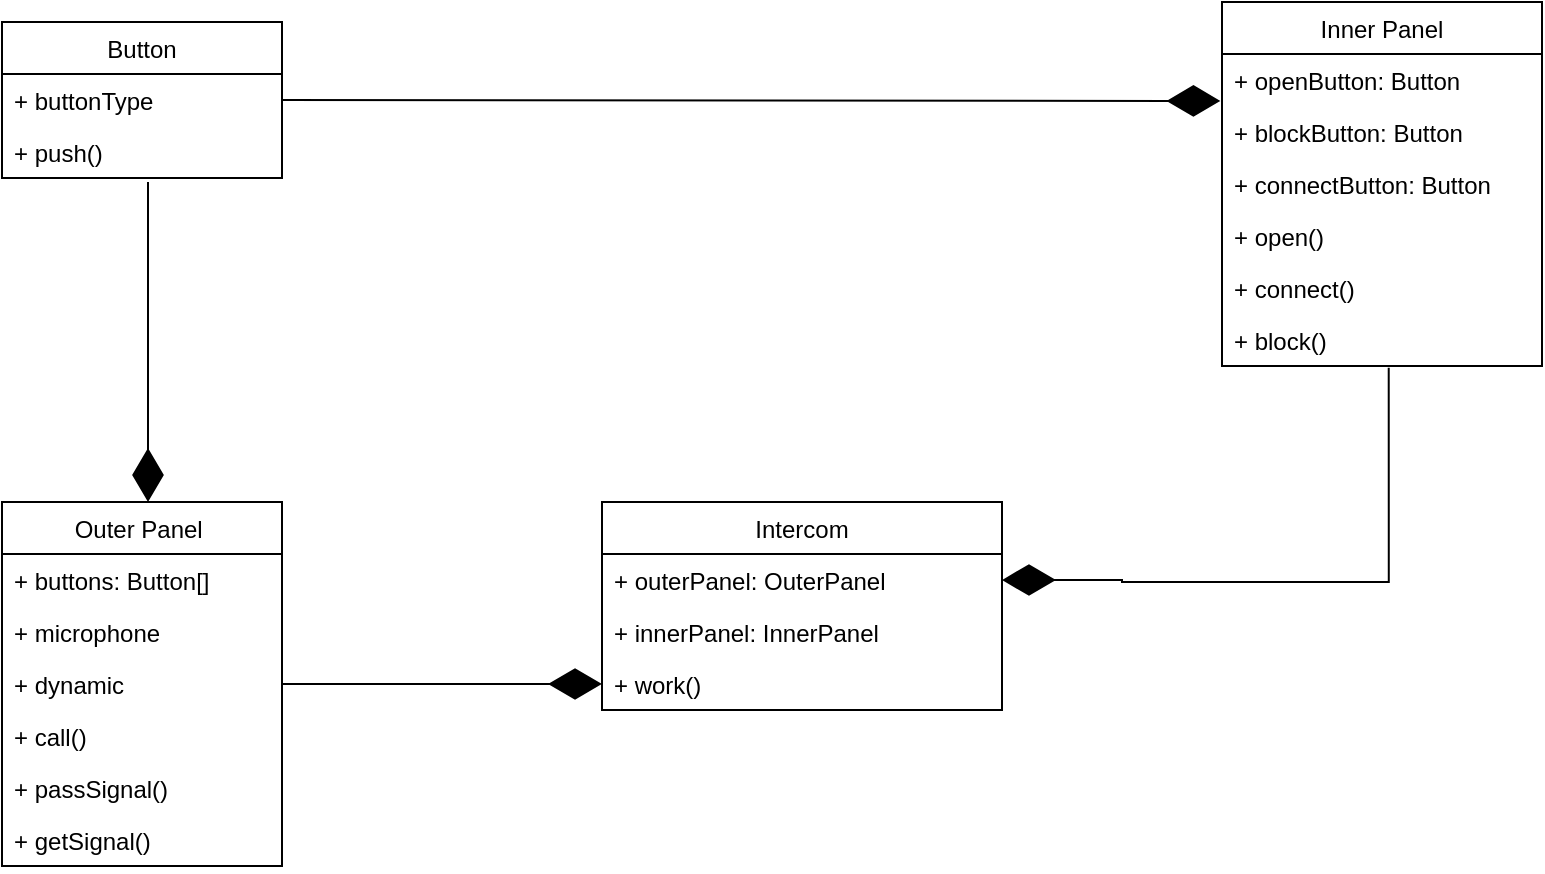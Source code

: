 <mxfile version="17.1.3" type="device"><diagram id="6mK_R8MYax9mOAmq-E-j" name="Page-1"><mxGraphModel dx="1673" dy="829" grid="1" gridSize="10" guides="1" tooltips="1" connect="1" arrows="1" fold="1" page="1" pageScale="1" pageWidth="850" pageHeight="1100" math="0" shadow="0"><root><mxCell id="0"/><mxCell id="1" parent="0"/><mxCell id="mPm4AiVxBKRiupyy5q_O-1" value="Button" style="swimlane;fontStyle=0;childLayout=stackLayout;horizontal=1;startSize=26;fillColor=none;horizontalStack=0;resizeParent=1;resizeParentMax=0;resizeLast=0;collapsible=1;marginBottom=0;" parent="1" vertex="1"><mxGeometry x="40" y="70" width="140" height="78" as="geometry"/></mxCell><mxCell id="mPm4AiVxBKRiupyy5q_O-2" value="+ buttonType" style="text;strokeColor=none;fillColor=none;align=left;verticalAlign=top;spacingLeft=4;spacingRight=4;overflow=hidden;rotatable=0;points=[[0,0.5],[1,0.5]];portConstraint=eastwest;" parent="mPm4AiVxBKRiupyy5q_O-1" vertex="1"><mxGeometry y="26" width="140" height="26" as="geometry"/></mxCell><mxCell id="mPm4AiVxBKRiupyy5q_O-3" value="+ push()" style="text;strokeColor=none;fillColor=none;align=left;verticalAlign=top;spacingLeft=4;spacingRight=4;overflow=hidden;rotatable=0;points=[[0,0.5],[1,0.5]];portConstraint=eastwest;" parent="mPm4AiVxBKRiupyy5q_O-1" vertex="1"><mxGeometry y="52" width="140" height="26" as="geometry"/></mxCell><mxCell id="mPm4AiVxBKRiupyy5q_O-15" value="Inner Panel" style="swimlane;fontStyle=0;childLayout=stackLayout;horizontal=1;startSize=26;fillColor=none;horizontalStack=0;resizeParent=1;resizeParentMax=0;resizeLast=0;collapsible=1;marginBottom=0;" parent="1" vertex="1"><mxGeometry x="650" y="60" width="160" height="182" as="geometry"/></mxCell><mxCell id="c5XpxTTryWOZKyQYAhD7-5" value="+ openButton: Button" style="text;strokeColor=none;fillColor=none;align=left;verticalAlign=top;spacingLeft=4;spacingRight=4;overflow=hidden;rotatable=0;points=[[0,0.5],[1,0.5]];portConstraint=eastwest;" vertex="1" parent="mPm4AiVxBKRiupyy5q_O-15"><mxGeometry y="26" width="160" height="26" as="geometry"/></mxCell><mxCell id="c5XpxTTryWOZKyQYAhD7-25" value="+ blockButton: Button" style="text;strokeColor=none;fillColor=none;align=left;verticalAlign=top;spacingLeft=4;spacingRight=4;overflow=hidden;rotatable=0;points=[[0,0.5],[1,0.5]];portConstraint=eastwest;" vertex="1" parent="mPm4AiVxBKRiupyy5q_O-15"><mxGeometry y="52" width="160" height="26" as="geometry"/></mxCell><mxCell id="c5XpxTTryWOZKyQYAhD7-24" value="+ connectButton: Button" style="text;strokeColor=none;fillColor=none;align=left;verticalAlign=top;spacingLeft=4;spacingRight=4;overflow=hidden;rotatable=0;points=[[0,0.5],[1,0.5]];portConstraint=eastwest;" vertex="1" parent="mPm4AiVxBKRiupyy5q_O-15"><mxGeometry y="78" width="160" height="26" as="geometry"/></mxCell><mxCell id="c5XpxTTryWOZKyQYAhD7-7" value="+ open()" style="text;strokeColor=none;fillColor=none;align=left;verticalAlign=top;spacingLeft=4;spacingRight=4;overflow=hidden;rotatable=0;points=[[0,0.5],[1,0.5]];portConstraint=eastwest;" vertex="1" parent="mPm4AiVxBKRiupyy5q_O-15"><mxGeometry y="104" width="160" height="26" as="geometry"/></mxCell><mxCell id="c5XpxTTryWOZKyQYAhD7-6" value="+ connect()" style="text;strokeColor=none;fillColor=none;align=left;verticalAlign=top;spacingLeft=4;spacingRight=4;overflow=hidden;rotatable=0;points=[[0,0.5],[1,0.5]];portConstraint=eastwest;" vertex="1" parent="mPm4AiVxBKRiupyy5q_O-15"><mxGeometry y="130" width="160" height="26" as="geometry"/></mxCell><mxCell id="mPm4AiVxBKRiupyy5q_O-18" value="+ block()" style="text;strokeColor=none;fillColor=none;align=left;verticalAlign=top;spacingLeft=4;spacingRight=4;overflow=hidden;rotatable=0;points=[[0,0.5],[1,0.5]];portConstraint=eastwest;" parent="mPm4AiVxBKRiupyy5q_O-15" vertex="1"><mxGeometry y="156" width="160" height="26" as="geometry"/></mxCell><mxCell id="mPm4AiVxBKRiupyy5q_O-20" value="Outer Panel " style="swimlane;fontStyle=0;childLayout=stackLayout;horizontal=1;startSize=26;fillColor=none;horizontalStack=0;resizeParent=1;resizeParentMax=0;resizeLast=0;collapsible=1;marginBottom=0;" parent="1" vertex="1"><mxGeometry x="40" y="310" width="140" height="182" as="geometry"/></mxCell><mxCell id="mPm4AiVxBKRiupyy5q_O-21" value="+ buttons: Button[]" style="text;strokeColor=none;fillColor=none;align=left;verticalAlign=top;spacingLeft=4;spacingRight=4;overflow=hidden;rotatable=0;points=[[0,0.5],[1,0.5]];portConstraint=eastwest;" parent="mPm4AiVxBKRiupyy5q_O-20" vertex="1"><mxGeometry y="26" width="140" height="26" as="geometry"/></mxCell><mxCell id="mPm4AiVxBKRiupyy5q_O-22" value="+ microphone" style="text;strokeColor=none;fillColor=none;align=left;verticalAlign=top;spacingLeft=4;spacingRight=4;overflow=hidden;rotatable=0;points=[[0,0.5],[1,0.5]];portConstraint=eastwest;" parent="mPm4AiVxBKRiupyy5q_O-20" vertex="1"><mxGeometry y="52" width="140" height="26" as="geometry"/></mxCell><mxCell id="c5XpxTTryWOZKyQYAhD7-3" value="+ dynamic" style="text;strokeColor=none;fillColor=none;align=left;verticalAlign=top;spacingLeft=4;spacingRight=4;overflow=hidden;rotatable=0;points=[[0,0.5],[1,0.5]];portConstraint=eastwest;" vertex="1" parent="mPm4AiVxBKRiupyy5q_O-20"><mxGeometry y="78" width="140" height="26" as="geometry"/></mxCell><mxCell id="c5XpxTTryWOZKyQYAhD7-2" value="+ call()" style="text;strokeColor=none;fillColor=none;align=left;verticalAlign=top;spacingLeft=4;spacingRight=4;overflow=hidden;rotatable=0;points=[[0,0.5],[1,0.5]];portConstraint=eastwest;" vertex="1" parent="mPm4AiVxBKRiupyy5q_O-20"><mxGeometry y="104" width="140" height="26" as="geometry"/></mxCell><mxCell id="c5XpxTTryWOZKyQYAhD7-1" value="+ passSignal()" style="text;strokeColor=none;fillColor=none;align=left;verticalAlign=top;spacingLeft=4;spacingRight=4;overflow=hidden;rotatable=0;points=[[0,0.5],[1,0.5]];portConstraint=eastwest;" vertex="1" parent="mPm4AiVxBKRiupyy5q_O-20"><mxGeometry y="130" width="140" height="26" as="geometry"/></mxCell><mxCell id="mPm4AiVxBKRiupyy5q_O-23" value="+ getSignal()" style="text;strokeColor=none;fillColor=none;align=left;verticalAlign=top;spacingLeft=4;spacingRight=4;overflow=hidden;rotatable=0;points=[[0,0.5],[1,0.5]];portConstraint=eastwest;" parent="mPm4AiVxBKRiupyy5q_O-20" vertex="1"><mxGeometry y="156" width="140" height="26" as="geometry"/></mxCell><mxCell id="mPm4AiVxBKRiupyy5q_O-25" value="Intercom" style="swimlane;fontStyle=0;childLayout=stackLayout;horizontal=1;startSize=26;fillColor=none;horizontalStack=0;resizeParent=1;resizeParentMax=0;resizeLast=0;collapsible=1;marginBottom=0;" parent="1" vertex="1"><mxGeometry x="340" y="310" width="200" height="104" as="geometry"/></mxCell><mxCell id="mPm4AiVxBKRiupyy5q_O-26" value="+ outerPanel: OuterPanel" style="text;strokeColor=none;fillColor=none;align=left;verticalAlign=top;spacingLeft=4;spacingRight=4;overflow=hidden;rotatable=0;points=[[0,0.5],[1,0.5]];portConstraint=eastwest;" parent="mPm4AiVxBKRiupyy5q_O-25" vertex="1"><mxGeometry y="26" width="200" height="26" as="geometry"/></mxCell><mxCell id="mPm4AiVxBKRiupyy5q_O-27" value="+ innerPanel: InnerPanel" style="text;strokeColor=none;fillColor=none;align=left;verticalAlign=top;spacingLeft=4;spacingRight=4;overflow=hidden;rotatable=0;points=[[0,0.5],[1,0.5]];portConstraint=eastwest;" parent="mPm4AiVxBKRiupyy5q_O-25" vertex="1"><mxGeometry y="52" width="200" height="26" as="geometry"/></mxCell><mxCell id="mPm4AiVxBKRiupyy5q_O-32" value="+ work()" style="text;strokeColor=none;fillColor=none;align=left;verticalAlign=top;spacingLeft=4;spacingRight=4;overflow=hidden;rotatable=0;points=[[0,0.5],[1,0.5]];portConstraint=eastwest;" parent="mPm4AiVxBKRiupyy5q_O-25" vertex="1"><mxGeometry y="78" width="200" height="26" as="geometry"/></mxCell><mxCell id="mPm4AiVxBKRiupyy5q_O-33" value="" style="endArrow=diamondThin;endFill=1;endSize=24;html=1;rounded=0;edgeStyle=orthogonalEdgeStyle;" parent="1" edge="1"><mxGeometry width="160" relative="1" as="geometry"><mxPoint x="113" y="150" as="sourcePoint"/><mxPoint x="113" y="310" as="targetPoint"/><Array as="points"><mxPoint x="113" y="150"/></Array></mxGeometry></mxCell><mxCell id="mPm4AiVxBKRiupyy5q_O-34" value="" style="endArrow=diamondThin;endFill=1;endSize=24;html=1;rounded=0;entryX=0;entryY=0.5;entryDx=0;entryDy=0;" parent="1" edge="1"><mxGeometry width="160" relative="1" as="geometry"><mxPoint x="180" y="401" as="sourcePoint"/><mxPoint x="340" y="401" as="targetPoint"/></mxGeometry></mxCell><mxCell id="mPm4AiVxBKRiupyy5q_O-38" value="" style="endArrow=diamondThin;endFill=1;endSize=24;html=1;rounded=0;exitX=0.521;exitY=1.032;exitDx=0;exitDy=0;edgeStyle=orthogonalEdgeStyle;entryX=1;entryY=0.5;entryDx=0;entryDy=0;exitPerimeter=0;" parent="1" source="mPm4AiVxBKRiupyy5q_O-18" edge="1" target="mPm4AiVxBKRiupyy5q_O-26"><mxGeometry width="160" relative="1" as="geometry"><mxPoint x="390" y="392" as="sourcePoint"/><mxPoint x="310" y="240" as="targetPoint"/><Array as="points"><mxPoint x="733" y="350"/><mxPoint x="600" y="350"/></Array></mxGeometry></mxCell><mxCell id="c5XpxTTryWOZKyQYAhD7-27" value="" style="endArrow=diamondThin;endFill=1;endSize=24;html=1;rounded=0;fontSize=18;exitX=1;exitY=0.5;exitDx=0;exitDy=0;entryX=-0.005;entryY=-0.096;entryDx=0;entryDy=0;entryPerimeter=0;" edge="1" parent="1" source="mPm4AiVxBKRiupyy5q_O-2" target="c5XpxTTryWOZKyQYAhD7-25"><mxGeometry width="160" relative="1" as="geometry"><mxPoint x="290" y="100" as="sourcePoint"/><mxPoint x="450" y="100" as="targetPoint"/></mxGeometry></mxCell></root></mxGraphModel></diagram></mxfile>